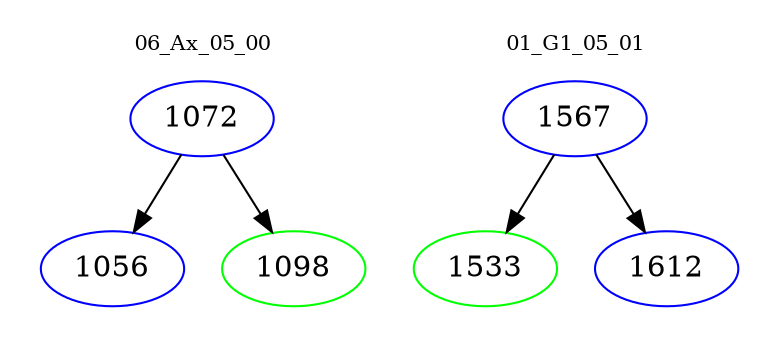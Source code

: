 digraph{
subgraph cluster_0 {
color = white
label = "06_Ax_05_00";
fontsize=10;
T0_1072 [label="1072", color="blue"]
T0_1072 -> T0_1056 [color="black"]
T0_1056 [label="1056", color="blue"]
T0_1072 -> T0_1098 [color="black"]
T0_1098 [label="1098", color="green"]
}
subgraph cluster_1 {
color = white
label = "01_G1_05_01";
fontsize=10;
T1_1567 [label="1567", color="blue"]
T1_1567 -> T1_1533 [color="black"]
T1_1533 [label="1533", color="green"]
T1_1567 -> T1_1612 [color="black"]
T1_1612 [label="1612", color="blue"]
}
}
